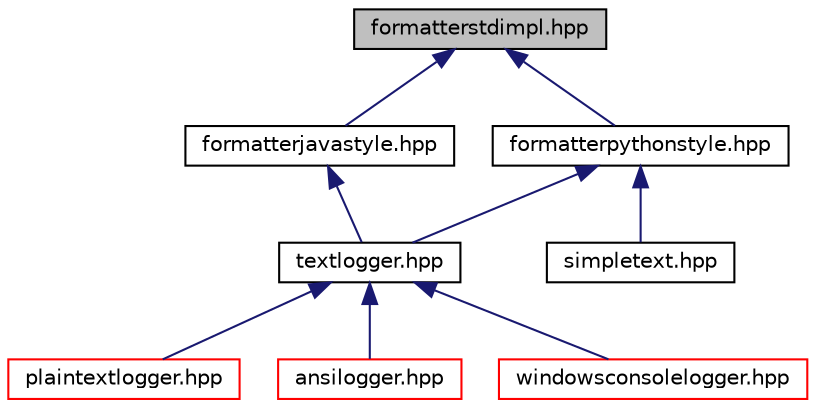 digraph "formatterstdimpl.hpp"
{
  edge [fontname="Helvetica",fontsize="10",labelfontname="Helvetica",labelfontsize="10"];
  node [fontname="Helvetica",fontsize="10",shape=record];
  Node49 [label="formatterstdimpl.hpp",height=0.2,width=0.4,color="black", fillcolor="grey75", style="filled", fontcolor="black"];
  Node49 -> Node50 [dir="back",color="midnightblue",fontsize="10",style="solid",fontname="Helvetica"];
  Node49 -> Node60 [dir="back",color="midnightblue",fontsize="10",style="solid",fontname="Helvetica"];
  Node50 -> Node51 [dir="back",color="midnightblue",fontsize="10",style="solid",fontname="Helvetica"];
  Node51 -> Node52 [dir="back",color="midnightblue",fontsize="10",style="solid",fontname="Helvetica"];
  Node51 -> Node58 [dir="back",color="midnightblue",fontsize="10",style="solid",fontname="Helvetica"];
  Node51 -> Node59 [dir="back",color="midnightblue",fontsize="10",style="solid",fontname="Helvetica"];
  Node60 -> Node51 [dir="back",color="midnightblue",fontsize="10",style="solid",fontname="Helvetica"];
  Node60 -> Node61 [dir="back",color="midnightblue",fontsize="10",style="solid",fontname="Helvetica"];
  Node50 [label="formatterjavastyle.hpp",height=0.2,width=0.4,color="black", fillcolor="white", style="filled",URL="$formatterjavastyle_8hpp.html"];
  Node51 [label="textlogger.hpp",height=0.2,width=0.4,color="black", fillcolor="white", style="filled",URL="$textlogger_8hpp.html"];
  Node52 [label="plaintextlogger.hpp",height=0.2,width=0.4,color="red", fillcolor="white", style="filled",URL="$plaintextlogger_8hpp.html"];
  Node58 [label="ansilogger.hpp",height=0.2,width=0.4,color="red", fillcolor="white", style="filled",URL="$ansilogger_8hpp.html"];
  Node59 [label="windowsconsolelogger.hpp",height=0.2,width=0.4,color="red", fillcolor="white", style="filled",URL="$windowsconsolelogger_8hpp.html"];
  Node60 [label="formatterpythonstyle.hpp",height=0.2,width=0.4,color="black", fillcolor="white", style="filled",URL="$formatterpythonstyle_8hpp.html"];
  Node61 [label="simpletext.hpp",height=0.2,width=0.4,color="black", fillcolor="white", style="filled",URL="$simpletext_8hpp.html"];
}

